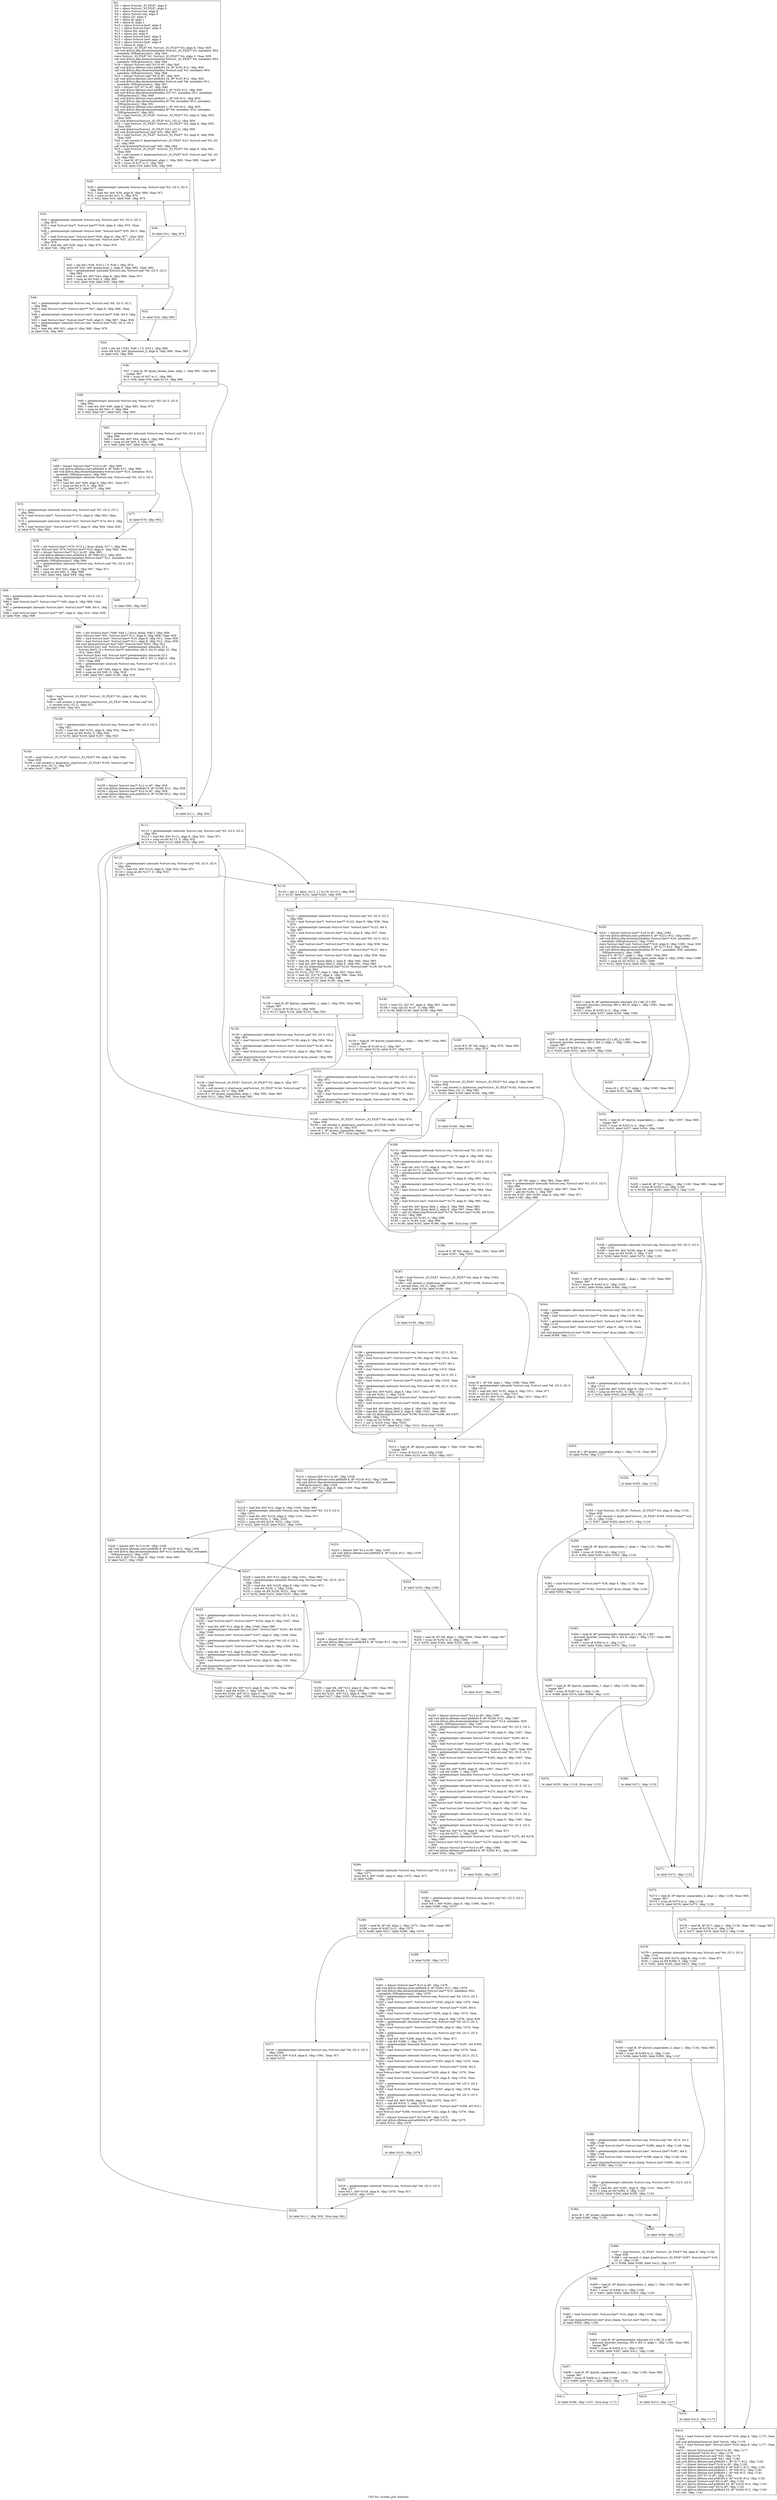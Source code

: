 digraph "CFG for 'system_join' function" {
	label="CFG for 'system_join' function";

	Node0xca4c30 [shape=record,label="{%2:\l  %3 = alloca %struct._IO_FILE*, align 8\l  %4 = alloca %struct._IO_FILE*, align 8\l  %5 = alloca %struct.seq, align 8\l  %6 = alloca %struct.seq, align 8\l  %7 = alloca i32, align 4\l  %8 = alloca i8, align 1\l  %9 = alloca i8, align 1\l  %10 = alloca %struct.line*, align 8\l  %11 = alloca %struct.line*, align 8\l  %12 = alloca i64, align 8\l  %13 = alloca i64, align 8\l  %14 = alloca %struct.line*, align 8\l  %15 = alloca %struct.line*, align 8\l  %16 = alloca %struct.line*, align 8\l  %17 = alloca i8, align 1\l  store %struct._IO_FILE* %0, %struct._IO_FILE** %3, align 8, !tbaa !839\l  call void @llvm.dbg.declare(metadata %struct._IO_FILE** %3, metadata !802,\l... metadata !DIExpression()), !dbg !843\l  store %struct._IO_FILE* %1, %struct._IO_FILE** %4, align 8, !tbaa !839\l  call void @llvm.dbg.declare(metadata %struct._IO_FILE** %4, metadata !803,\l... metadata !DIExpression()), !dbg !844\l  %18 = bitcast %struct.seq* %5 to i8*, !dbg !845\l  call void @llvm.lifetime.start.p0i8(i64 24, i8* %18) #12, !dbg !845\l  call void @llvm.dbg.declare(metadata %struct.seq* %5, metadata !804,\l... metadata !DIExpression()), !dbg !846\l  %19 = bitcast %struct.seq* %6 to i8*, !dbg !845\l  call void @llvm.lifetime.start.p0i8(i64 24, i8* %19) #12, !dbg !845\l  call void @llvm.dbg.declare(metadata %struct.seq* %6, metadata !811,\l... metadata !DIExpression()), !dbg !847\l  %20 = bitcast i32* %7 to i8*, !dbg !848\l  call void @llvm.lifetime.start.p0i8(i64 4, i8* %20) #12, !dbg !848\l  call void @llvm.dbg.declare(metadata i32* %7, metadata !812, metadata\l... !DIExpression()), !dbg !849\l  call void @llvm.lifetime.start.p0i8(i64 1, i8* %8) #12, !dbg !850\l  call void @llvm.dbg.declare(metadata i8* %8, metadata !813, metadata\l... !DIExpression()), !dbg !851\l  call void @llvm.lifetime.start.p0i8(i64 1, i8* %9) #12, !dbg !850\l  call void @llvm.dbg.declare(metadata i8* %9, metadata !814, metadata\l... !DIExpression()), !dbg !852\l  %21 = load %struct._IO_FILE*, %struct._IO_FILE** %3, align 8, !dbg !853,\l... !tbaa !839\l  call void @fadvise(%struct._IO_FILE* %21, i32 2), !dbg !854\l  %22 = load %struct._IO_FILE*, %struct._IO_FILE** %4, align 8, !dbg !855,\l... !tbaa !839\l  call void @fadvise(%struct._IO_FILE* %22, i32 2), !dbg !856\l  call void @initseq(%struct.seq* %5), !dbg !857\l  %23 = load %struct._IO_FILE*, %struct._IO_FILE** %3, align 8, !dbg !858,\l... !tbaa !839\l  %24 = call zeroext i1 @getseq(%struct._IO_FILE* %23, %struct.seq* %5, i32\l... 1), !dbg !859\l  call void @initseq(%struct.seq* %6), !dbg !860\l  %25 = load %struct._IO_FILE*, %struct._IO_FILE** %4, align 8, !dbg !861,\l... !tbaa !839\l  %26 = call zeroext i1 @getseq(%struct._IO_FILE* %25, %struct.seq* %6, i32\l... 2), !dbg !862\l  %27 = load i8, i8* @autoformat, align 1, !dbg !863, !tbaa !865, !range !867\l  %28 = trunc i8 %27 to i1, !dbg !863\l  br i1 %28, label %29, label %56, !dbg !868\l|{<s0>T|<s1>F}}"];
	Node0xca4c30:s0 -> Node0xc701d0;
	Node0xca4c30:s1 -> Node0xc70400;
	Node0xc701d0 [shape=record,label="{%29:\l\l  %30 = getelementptr inbounds %struct.seq, %struct.seq* %5, i32 0, i32 0,\l... !dbg !869\l  %31 = load i64, i64* %30, align 8, !dbg !869, !tbaa !871\l  %32 = icmp ne i64 %31, 0, !dbg !874\l  br i1 %32, label %33, label %40, !dbg !874\l|{<s0>T|<s1>F}}"];
	Node0xc701d0:s0 -> Node0xc70220;
	Node0xc701d0:s1 -> Node0xc70270;
	Node0xc70220 [shape=record,label="{%33:\l\l  %34 = getelementptr inbounds %struct.seq, %struct.seq* %5, i32 0, i32 2,\l... !dbg !875\l  %35 = load %struct.line**, %struct.line*** %34, align 8, !dbg !875, !tbaa\l... !876\l  %36 = getelementptr inbounds %struct.line*, %struct.line** %35, i64 0, !dbg\l... !877\l  %37 = load %struct.line*, %struct.line** %36, align 8, !dbg !877, !tbaa !839\l  %38 = getelementptr inbounds %struct.line, %struct.line* %37, i32 0, i32 1,\l... !dbg !878\l  %39 = load i64, i64* %38, align 8, !dbg !878, !tbaa !879\l  br label %41, !dbg !874\l}"];
	Node0xc70220 -> Node0xc702c0;
	Node0xc70270 [shape=record,label="{%40:\l\l  br label %41, !dbg !874\l}"];
	Node0xc70270 -> Node0xc702c0;
	Node0xc702c0 [shape=record,label="{%41:\l\l  %42 = phi i64 [ %39, %33 ], [ 0, %40 ], !dbg !874\l  store i64 %42, i64* @autocount_1, align 8, !dbg !882, !tbaa !883\l  %43 = getelementptr inbounds %struct.seq, %struct.seq* %6, i32 0, i32 0,\l... !dbg !884\l  %44 = load i64, i64* %43, align 8, !dbg !884, !tbaa !871\l  %45 = icmp ne i64 %44, 0, !dbg !885\l  br i1 %45, label %46, label %53, !dbg !885\l|{<s0>T|<s1>F}}"];
	Node0xc702c0:s0 -> Node0xc70310;
	Node0xc702c0:s1 -> Node0xc70360;
	Node0xc70310 [shape=record,label="{%46:\l\l  %47 = getelementptr inbounds %struct.seq, %struct.seq* %6, i32 0, i32 2,\l... !dbg !886\l  %48 = load %struct.line**, %struct.line*** %47, align 8, !dbg !886, !tbaa\l... !876\l  %49 = getelementptr inbounds %struct.line*, %struct.line** %48, i64 0, !dbg\l... !887\l  %50 = load %struct.line*, %struct.line** %49, align 8, !dbg !887, !tbaa !839\l  %51 = getelementptr inbounds %struct.line, %struct.line* %50, i32 0, i32 1,\l... !dbg !888\l  %52 = load i64, i64* %51, align 8, !dbg !888, !tbaa !879\l  br label %54, !dbg !885\l}"];
	Node0xc70310 -> Node0xc703b0;
	Node0xc70360 [shape=record,label="{%53:\l\l  br label %54, !dbg !885\l}"];
	Node0xc70360 -> Node0xc703b0;
	Node0xc703b0 [shape=record,label="{%54:\l\l  %55 = phi i64 [ %52, %46 ], [ 0, %53 ], !dbg !885\l  store i64 %55, i64* @autocount_2, align 8, !dbg !889, !tbaa !883\l  br label %56, !dbg !890\l}"];
	Node0xc703b0 -> Node0xc70400;
	Node0xc70400 [shape=record,label="{%56:\l\l  %57 = load i8, i8* @join_header_lines, align 1, !dbg !891, !tbaa !865,\l... !range !867\l  %58 = trunc i8 %57 to i1, !dbg !891\l  br i1 %58, label %59, label %110, !dbg !892\l|{<s0>T|<s1>F}}"];
	Node0xc70400:s0 -> Node0xc70450;
	Node0xc70400:s1 -> Node0xca60e0;
	Node0xc70450 [shape=record,label="{%59:\l\l  %60 = getelementptr inbounds %struct.seq, %struct.seq* %5, i32 0, i32 0,\l... !dbg !893\l  %61 = load i64, i64* %60, align 8, !dbg !893, !tbaa !871\l  %62 = icmp ne i64 %61, 0, !dbg !894\l  br i1 %62, label %67, label %63, !dbg !895\l|{<s0>T|<s1>F}}"];
	Node0xc70450:s0 -> Node0xc704f0;
	Node0xc70450:s1 -> Node0xc704a0;
	Node0xc704a0 [shape=record,label="{%63:\l\l  %64 = getelementptr inbounds %struct.seq, %struct.seq* %6, i32 0, i32 0,\l... !dbg !896\l  %65 = load i64, i64* %64, align 8, !dbg !896, !tbaa !871\l  %66 = icmp ne i64 %65, 0, !dbg !897\l  br i1 %66, label %67, label %110, !dbg !898\l|{<s0>T|<s1>F}}"];
	Node0xc704a0:s0 -> Node0xc704f0;
	Node0xc704a0:s1 -> Node0xca60e0;
	Node0xc704f0 [shape=record,label="{%67:\l\l  %68 = bitcast %struct.line** %10 to i8*, !dbg !899\l  call void @llvm.lifetime.start.p0i8(i64 8, i8* %68) #12, !dbg !899\l  call void @llvm.dbg.declare(metadata %struct.line** %10, metadata !815,\l... metadata !DIExpression()), !dbg !900\l  %69 = getelementptr inbounds %struct.seq, %struct.seq* %5, i32 0, i32 0,\l... !dbg !901\l  %70 = load i64, i64* %69, align 8, !dbg !901, !tbaa !871\l  %71 = icmp ne i64 %70, 0, !dbg !902\l  br i1 %71, label %72, label %77, !dbg !902\l|{<s0>T|<s1>F}}"];
	Node0xc704f0:s0 -> Node0xc70540;
	Node0xc704f0:s1 -> Node0xc70590;
	Node0xc70540 [shape=record,label="{%72:\l\l  %73 = getelementptr inbounds %struct.seq, %struct.seq* %5, i32 0, i32 2,\l... !dbg !903\l  %74 = load %struct.line**, %struct.line*** %73, align 8, !dbg !903, !tbaa\l... !876\l  %75 = getelementptr inbounds %struct.line*, %struct.line** %74, i64 0, !dbg\l... !904\l  %76 = load %struct.line*, %struct.line** %75, align 8, !dbg !904, !tbaa !839\l  br label %78, !dbg !902\l}"];
	Node0xc70540 -> Node0xc705e0;
	Node0xc70590 [shape=record,label="{%77:\l\l  br label %78, !dbg !902\l}"];
	Node0xc70590 -> Node0xc705e0;
	Node0xc705e0 [shape=record,label="{%78:\l\l  %79 = phi %struct.line* [ %76, %72 ], [ @uni_blank, %77 ], !dbg !902\l  store %struct.line* %79, %struct.line** %10, align 8, !dbg !900, !tbaa !839\l  %80 = bitcast %struct.line** %11 to i8*, !dbg !905\l  call void @llvm.lifetime.start.p0i8(i64 8, i8* %80) #12, !dbg !905\l  call void @llvm.dbg.declare(metadata %struct.line** %11, metadata !820,\l... metadata !DIExpression()), !dbg !906\l  %81 = getelementptr inbounds %struct.seq, %struct.seq* %6, i32 0, i32 0,\l... !dbg !907\l  %82 = load i64, i64* %81, align 8, !dbg !907, !tbaa !871\l  %83 = icmp ne i64 %82, 0, !dbg !908\l  br i1 %83, label %84, label %89, !dbg !908\l|{<s0>T|<s1>F}}"];
	Node0xc705e0:s0 -> Node0xc70630;
	Node0xc705e0:s1 -> Node0xc70680;
	Node0xc70630 [shape=record,label="{%84:\l\l  %85 = getelementptr inbounds %struct.seq, %struct.seq* %6, i32 0, i32 2,\l... !dbg !909\l  %86 = load %struct.line**, %struct.line*** %85, align 8, !dbg !909, !tbaa\l... !876\l  %87 = getelementptr inbounds %struct.line*, %struct.line** %86, i64 0, !dbg\l... !910\l  %88 = load %struct.line*, %struct.line** %87, align 8, !dbg !910, !tbaa !839\l  br label %90, !dbg !908\l}"];
	Node0xc70630 -> Node0xc706d0;
	Node0xc70680 [shape=record,label="{%89:\l\l  br label %90, !dbg !908\l}"];
	Node0xc70680 -> Node0xc706d0;
	Node0xc706d0 [shape=record,label="{%90:\l\l  %91 = phi %struct.line* [ %88, %84 ], [ @uni_blank, %89 ], !dbg !908\l  store %struct.line* %91, %struct.line** %11, align 8, !dbg !906, !tbaa !839\l  %92 = load %struct.line*, %struct.line** %10, align 8, !dbg !911, !tbaa !839\l  %93 = load %struct.line*, %struct.line** %11, align 8, !dbg !912, !tbaa !839\l  call void @prjoin(%struct.line* %92, %struct.line* %93), !dbg !913\l  store %struct.line* null, %struct.line** getelementptr inbounds ([2 x\l... %struct.line*], [2 x %struct.line*]* @prevline, i64 0, i64 0), align 16, !dbg\l... !914, !tbaa !839\l  store %struct.line* null, %struct.line** getelementptr inbounds ([2 x\l... %struct.line*], [2 x %struct.line*]* @prevline, i64 0, i64 1), align 8, !dbg\l... !915, !tbaa !839\l  %94 = getelementptr inbounds %struct.seq, %struct.seq* %5, i32 0, i32 0,\l... !dbg !916\l  %95 = load i64, i64* %94, align 8, !dbg !916, !tbaa !871\l  %96 = icmp ne i64 %95, 0, !dbg !918\l  br i1 %96, label %97, label %100, !dbg !919\l|{<s0>T|<s1>F}}"];
	Node0xc706d0:s0 -> Node0xc70720;
	Node0xc706d0:s1 -> Node0xc70770;
	Node0xc70720 [shape=record,label="{%97:\l\l  %98 = load %struct._IO_FILE*, %struct._IO_FILE** %3, align 8, !dbg !920,\l... !tbaa !839\l  %99 = call zeroext i1 @advance_seq(%struct._IO_FILE* %98, %struct.seq* %5,\l... i1 zeroext true, i32 1), !dbg !921\l  br label %100, !dbg !921\l}"];
	Node0xc70720 -> Node0xc70770;
	Node0xc70770 [shape=record,label="{%100:\l\l  %101 = getelementptr inbounds %struct.seq, %struct.seq* %6, i32 0, i32 0,\l... !dbg !922\l  %102 = load i64, i64* %101, align 8, !dbg !922, !tbaa !871\l  %103 = icmp ne i64 %102, 0, !dbg !924\l  br i1 %103, label %104, label %107, !dbg !925\l|{<s0>T|<s1>F}}"];
	Node0xc70770:s0 -> Node0xc707c0;
	Node0xc70770:s1 -> Node0xca6090;
	Node0xc707c0 [shape=record,label="{%104:\l\l  %105 = load %struct._IO_FILE*, %struct._IO_FILE** %4, align 8, !dbg !926,\l... !tbaa !839\l  %106 = call zeroext i1 @advance_seq(%struct._IO_FILE* %105, %struct.seq* %6,\l... i1 zeroext true, i32 2), !dbg !927\l  br label %107, !dbg !927\l}"];
	Node0xc707c0 -> Node0xca6090;
	Node0xca6090 [shape=record,label="{%107:\l\l  %108 = bitcast %struct.line** %11 to i8*, !dbg !928\l  call void @llvm.lifetime.end.p0i8(i64 8, i8* %108) #12, !dbg !928\l  %109 = bitcast %struct.line** %10 to i8*, !dbg !928\l  call void @llvm.lifetime.end.p0i8(i64 8, i8* %109) #12, !dbg !928\l  br label %110, !dbg !929\l}"];
	Node0xca6090 -> Node0xca60e0;
	Node0xca60e0 [shape=record,label="{%110:\l\l  br label %111, !dbg !930\l}"];
	Node0xca60e0 -> Node0xca6130;
	Node0xca6130 [shape=record,label="{%111:\l\l  %112 = getelementptr inbounds %struct.seq, %struct.seq* %5, i32 0, i32 0,\l... !dbg !931\l  %113 = load i64, i64* %112, align 8, !dbg !931, !tbaa !871\l  %114 = icmp ne i64 %113, 0, !dbg !932\l  br i1 %114, label %115, label %119, !dbg !933\l|{<s0>T|<s1>F}}"];
	Node0xca6130:s0 -> Node0xca6180;
	Node0xca6130:s1 -> Node0xca61d0;
	Node0xca6180 [shape=record,label="{%115:\l\l  %116 = getelementptr inbounds %struct.seq, %struct.seq* %6, i32 0, i32 0,\l... !dbg !934\l  %117 = load i64, i64* %116, align 8, !dbg !934, !tbaa !871\l  %118 = icmp ne i64 %117, 0, !dbg !933\l  br label %119\l}"];
	Node0xca6180 -> Node0xca61d0;
	Node0xca61d0 [shape=record,label="{%119:\l\l  %120 = phi i1 [ false, %111 ], [ %118, %115 ], !dbg !935\l  br i1 %120, label %121, label %320, !dbg !930\l|{<s0>T|<s1>F}}"];
	Node0xca61d0:s0 -> Node0xca6220;
	Node0xca61d0:s1 -> Node0xca6f40;
	Node0xca6220 [shape=record,label="{%121:\l\l  %122 = getelementptr inbounds %struct.seq, %struct.seq* %5, i32 0, i32 2,\l... !dbg !936\l  %123 = load %struct.line**, %struct.line*** %122, align 8, !dbg !936, !tbaa\l... !876\l  %124 = getelementptr inbounds %struct.line*, %struct.line** %123, i64 0,\l... !dbg !937\l  %125 = load %struct.line*, %struct.line** %124, align 8, !dbg !937, !tbaa\l... !839\l  %126 = getelementptr inbounds %struct.seq, %struct.seq* %6, i32 0, i32 2,\l... !dbg !938\l  %127 = load %struct.line**, %struct.line*** %126, align 8, !dbg !938, !tbaa\l... !876\l  %128 = getelementptr inbounds %struct.line*, %struct.line** %127, i64 0,\l... !dbg !939\l  %129 = load %struct.line*, %struct.line** %128, align 8, !dbg !939, !tbaa\l... !839\l  %130 = load i64, i64* @join_field_1, align 8, !dbg !940, !tbaa !883\l  %131 = load i64, i64* @join_field_2, align 8, !dbg !941, !tbaa !883\l  %132 = call i32 @keycmp(%struct.line* %125, %struct.line* %129, i64 %130,\l... i64 %131), !dbg !942\l  store i32 %132, i32* %7, align 4, !dbg !943, !tbaa !944\l  %133 = load i32, i32* %7, align 4, !dbg !946, !tbaa !944\l  %134 = icmp slt i32 %133, 0, !dbg !948\l  br i1 %134, label %135, label %146, !dbg !949\l|{<s0>T|<s1>F}}"];
	Node0xca6220:s0 -> Node0xca6270;
	Node0xca6220:s1 -> Node0xca6360;
	Node0xca6270 [shape=record,label="{%135:\l\l  %136 = load i8, i8* @print_unpairables_1, align 1, !dbg !950, !tbaa !865,\l... !range !867\l  %137 = trunc i8 %136 to i1, !dbg !950\l  br i1 %137, label %138, label %143, !dbg !953\l|{<s0>T|<s1>F}}"];
	Node0xca6270:s0 -> Node0xca62c0;
	Node0xca6270:s1 -> Node0xca6310;
	Node0xca62c0 [shape=record,label="{%138:\l\l  %139 = getelementptr inbounds %struct.seq, %struct.seq* %5, i32 0, i32 2,\l... !dbg !954\l  %140 = load %struct.line**, %struct.line*** %139, align 8, !dbg !954, !tbaa\l... !876\l  %141 = getelementptr inbounds %struct.line*, %struct.line** %140, i64 0,\l... !dbg !955\l  %142 = load %struct.line*, %struct.line** %141, align 8, !dbg !955, !tbaa\l... !839\l  call void @prjoin(%struct.line* %142, %struct.line* @uni_blank), !dbg !956\l  br label %143, !dbg !956\l}"];
	Node0xca62c0 -> Node0xca6310;
	Node0xca6310 [shape=record,label="{%143:\l\l  %144 = load %struct._IO_FILE*, %struct._IO_FILE** %3, align 8, !dbg !957,\l... !tbaa !839\l  %145 = call zeroext i1 @advance_seq(%struct._IO_FILE* %144, %struct.seq* %5,\l... i1 zeroext true, i32 1), !dbg !958\l  store i8 1, i8* @seen_unpairable, align 1, !dbg !959, !tbaa !865\l  br label %111, !dbg !960, !llvm.loop !961\l}"];
	Node0xca6310 -> Node0xca6130;
	Node0xca6360 [shape=record,label="{%146:\l\l  %147 = load i32, i32* %7, align 4, !dbg !963, !tbaa !944\l  %148 = icmp sgt i32 %147, 0, !dbg !965\l  br i1 %148, label %149, label %160, !dbg !966\l|{<s0>T|<s1>F}}"];
	Node0xca6360:s0 -> Node0xca63b0;
	Node0xca6360:s1 -> Node0xca64a0;
	Node0xca63b0 [shape=record,label="{%149:\l\l  %150 = load i8, i8* @print_unpairables_2, align 1, !dbg !967, !tbaa !865,\l... !range !867\l  %151 = trunc i8 %150 to i1, !dbg !967\l  br i1 %151, label %152, label %157, !dbg !970\l|{<s0>T|<s1>F}}"];
	Node0xca63b0:s0 -> Node0xca6400;
	Node0xca63b0:s1 -> Node0xca6450;
	Node0xca6400 [shape=record,label="{%152:\l\l  %153 = getelementptr inbounds %struct.seq, %struct.seq* %6, i32 0, i32 2,\l... !dbg !971\l  %154 = load %struct.line**, %struct.line*** %153, align 8, !dbg !971, !tbaa\l... !876\l  %155 = getelementptr inbounds %struct.line*, %struct.line** %154, i64 0,\l... !dbg !972\l  %156 = load %struct.line*, %struct.line** %155, align 8, !dbg !972, !tbaa\l... !839\l  call void @prjoin(%struct.line* @uni_blank, %struct.line* %156), !dbg !973\l  br label %157, !dbg !973\l}"];
	Node0xca6400 -> Node0xca6450;
	Node0xca6450 [shape=record,label="{%157:\l\l  %158 = load %struct._IO_FILE*, %struct._IO_FILE** %4, align 8, !dbg !974,\l... !tbaa !839\l  %159 = call zeroext i1 @advance_seq(%struct._IO_FILE* %158, %struct.seq* %6,\l... i1 zeroext true, i32 2), !dbg !975\l  store i8 1, i8* @seen_unpairable, align 1, !dbg !976, !tbaa !865\l  br label %111, !dbg !977, !llvm.loop !961\l}"];
	Node0xca6450 -> Node0xca6130;
	Node0xca64a0 [shape=record,label="{%160:\l\l  store i8 0, i8* %8, align 1, !dbg !978, !tbaa !865\l  br label %161, !dbg !979\l}"];
	Node0xca64a0 -> Node0xca64f0;
	Node0xca64f0 [shape=record,label="{%161:\l\l  %162 = load %struct._IO_FILE*, %struct._IO_FILE** %3, align 8, !dbg !980,\l... !tbaa !839\l  %163 = call zeroext i1 @advance_seq(%struct._IO_FILE* %162, %struct.seq* %5,\l... i1 zeroext false, i32 1), !dbg !982\l  br i1 %163, label %168, label %164, !dbg !983\l|{<s0>T|<s1>F}}"];
	Node0xca64f0:s0 -> Node0xca6590;
	Node0xca64f0:s1 -> Node0xca6540;
	Node0xca6540 [shape=record,label="{%164:\l\l  store i8 1, i8* %8, align 1, !dbg !984, !tbaa !865\l  %165 = getelementptr inbounds %struct.seq, %struct.seq* %5, i32 0, i32 0,\l... !dbg !986\l  %166 = load i64, i64* %165, align 8, !dbg !987, !tbaa !871\l  %167 = add i64 %166, 1, !dbg !987\l  store i64 %167, i64* %165, align 8, !dbg !987, !tbaa !871\l  br label %186, !dbg !988\l}"];
	Node0xca6540 -> Node0xca6630;
	Node0xca6590 [shape=record,label="{%168:\l\l  br label %169, !dbg !989\l}"];
	Node0xca6590 -> Node0xca65e0;
	Node0xca65e0 [shape=record,label="{%169:\l\l  %170 = getelementptr inbounds %struct.seq, %struct.seq* %5, i32 0, i32 2,\l... !dbg !990\l  %171 = load %struct.line**, %struct.line*** %170, align 8, !dbg !990, !tbaa\l... !876\l  %172 = getelementptr inbounds %struct.seq, %struct.seq* %5, i32 0, i32 0,\l... !dbg !991\l  %173 = load i64, i64* %172, align 8, !dbg !991, !tbaa !871\l  %174 = sub i64 %173, 1, !dbg !992\l  %175 = getelementptr inbounds %struct.line*, %struct.line** %171, i64 %174,\l... !dbg !993\l  %176 = load %struct.line*, %struct.line** %175, align 8, !dbg !993, !tbaa\l... !839\l  %177 = getelementptr inbounds %struct.seq, %struct.seq* %6, i32 0, i32 2,\l... !dbg !994\l  %178 = load %struct.line**, %struct.line*** %177, align 8, !dbg !994, !tbaa\l... !876\l  %179 = getelementptr inbounds %struct.line*, %struct.line** %178, i64 0,\l... !dbg !995\l  %180 = load %struct.line*, %struct.line** %179, align 8, !dbg !995, !tbaa\l... !839\l  %181 = load i64, i64* @join_field_1, align 8, !dbg !996, !tbaa !883\l  %182 = load i64, i64* @join_field_2, align 8, !dbg !997, !tbaa !883\l  %183 = call i32 @keycmp(%struct.line* %176, %struct.line* %180, i64 %181,\l... i64 %182), !dbg !998\l  %184 = icmp ne i32 %183, 0, !dbg !999\l  %185 = xor i1 %184, true, !dbg !999\l  br i1 %185, label %161, label %186, !dbg !989, !llvm.loop !1000\l|{<s0>T|<s1>F}}"];
	Node0xca65e0:s0 -> Node0xca64f0;
	Node0xca65e0:s1 -> Node0xca6630;
	Node0xca6630 [shape=record,label="{%186:\l\l  store i8 0, i8* %9, align 1, !dbg !1002, !tbaa !865\l  br label %187, !dbg !1003\l}"];
	Node0xca6630 -> Node0xca6680;
	Node0xca6680 [shape=record,label="{%187:\l\l  %188 = load %struct._IO_FILE*, %struct._IO_FILE** %4, align 8, !dbg !1004,\l... !tbaa !839\l  %189 = call zeroext i1 @advance_seq(%struct._IO_FILE* %188, %struct.seq* %6,\l... i1 zeroext false, i32 2), !dbg !1006\l  br i1 %189, label %194, label %190, !dbg !1007\l|{<s0>T|<s1>F}}"];
	Node0xca6680:s0 -> Node0xca6720;
	Node0xca6680:s1 -> Node0xca66d0;
	Node0xca66d0 [shape=record,label="{%190:\l\l  store i8 1, i8* %9, align 1, !dbg !1008, !tbaa !865\l  %191 = getelementptr inbounds %struct.seq, %struct.seq* %6, i32 0, i32 0,\l... !dbg !1010\l  %192 = load i64, i64* %191, align 8, !dbg !1011, !tbaa !871\l  %193 = add i64 %192, 1, !dbg !1011\l  store i64 %193, i64* %191, align 8, !dbg !1011, !tbaa !871\l  br label %212, !dbg !1012\l}"];
	Node0xca66d0 -> Node0xca67c0;
	Node0xca6720 [shape=record,label="{%194:\l\l  br label %195, !dbg !1013\l}"];
	Node0xca6720 -> Node0xca6770;
	Node0xca6770 [shape=record,label="{%195:\l\l  %196 = getelementptr inbounds %struct.seq, %struct.seq* %5, i32 0, i32 2,\l... !dbg !1014\l  %197 = load %struct.line**, %struct.line*** %196, align 8, !dbg !1014, !tbaa\l... !876\l  %198 = getelementptr inbounds %struct.line*, %struct.line** %197, i64 0,\l... !dbg !1015\l  %199 = load %struct.line*, %struct.line** %198, align 8, !dbg !1015, !tbaa\l... !839\l  %200 = getelementptr inbounds %struct.seq, %struct.seq* %6, i32 0, i32 2,\l... !dbg !1016\l  %201 = load %struct.line**, %struct.line*** %200, align 8, !dbg !1016, !tbaa\l... !876\l  %202 = getelementptr inbounds %struct.seq, %struct.seq* %6, i32 0, i32 0,\l... !dbg !1017\l  %203 = load i64, i64* %202, align 8, !dbg !1017, !tbaa !871\l  %204 = sub i64 %203, 1, !dbg !1018\l  %205 = getelementptr inbounds %struct.line*, %struct.line** %201, i64 %204,\l... !dbg !1019\l  %206 = load %struct.line*, %struct.line** %205, align 8, !dbg !1019, !tbaa\l... !839\l  %207 = load i64, i64* @join_field_1, align 8, !dbg !1020, !tbaa !883\l  %208 = load i64, i64* @join_field_2, align 8, !dbg !1021, !tbaa !883\l  %209 = call i32 @keycmp(%struct.line* %199, %struct.line* %206, i64 %207,\l... i64 %208), !dbg !1022\l  %210 = icmp ne i32 %209, 0, !dbg !1023\l  %211 = xor i1 %210, true, !dbg !1023\l  br i1 %211, label %187, label %212, !dbg !1013, !llvm.loop !1024\l|{<s0>T|<s1>F}}"];
	Node0xca6770:s0 -> Node0xca6680;
	Node0xca6770:s1 -> Node0xca67c0;
	Node0xca67c0 [shape=record,label="{%212:\l\l  %213 = load i8, i8* @print_pairables, align 1, !dbg !1026, !tbaa !865,\l... !range !867\l  %214 = trunc i8 %213 to i1, !dbg !1026\l  br i1 %214, label %215, label %253, !dbg !1027\l|{<s0>T|<s1>F}}"];
	Node0xca67c0:s0 -> Node0xca6810;
	Node0xca67c0:s1 -> Node0xca6b30;
	Node0xca6810 [shape=record,label="{%215:\l\l  %216 = bitcast i64* %12 to i8*, !dbg !1028\l  call void @llvm.lifetime.start.p0i8(i64 8, i8* %216) #12, !dbg !1028\l  call void @llvm.dbg.declare(metadata i64* %12, metadata !821, metadata\l... !DIExpression()), !dbg !1029\l  store i64 0, i64* %12, align 8, !dbg !1029, !tbaa !883\l  br label %217, !dbg !1028\l}"];
	Node0xca6810 -> Node0xca6860;
	Node0xca6860 [shape=record,label="{%217:\l\l  %218 = load i64, i64* %12, align 8, !dbg !1030, !tbaa !883\l  %219 = getelementptr inbounds %struct.seq, %struct.seq* %5, i32 0, i32 0,\l... !dbg !1031\l  %220 = load i64, i64* %219, align 8, !dbg !1031, !tbaa !871\l  %221 = sub i64 %220, 1, !dbg !1032\l  %222 = icmp ult i64 %218, %221, !dbg !1033\l  br i1 %222, label %225, label %223, !dbg !1034\l|{<s0>T|<s1>F}}"];
	Node0xca6860:s0 -> Node0xca6900;
	Node0xca6860:s1 -> Node0xca68b0;
	Node0xca68b0 [shape=record,label="{%223:\l\l  %224 = bitcast i64* %12 to i8*, !dbg !1035\l  call void @llvm.lifetime.end.p0i8(i64 8, i8* %224) #12, !dbg !1035\l  br label %252\l}"];
	Node0xca68b0 -> Node0xca6ae0;
	Node0xca6900 [shape=record,label="{%225:\l\l  %226 = bitcast i64* %13 to i8*, !dbg !1036\l  call void @llvm.lifetime.start.p0i8(i64 8, i8* %226) #12, !dbg !1036\l  call void @llvm.dbg.declare(metadata i64* %13, metadata !826, metadata\l... !DIExpression()), !dbg !1037\l  store i64 0, i64* %13, align 8, !dbg !1038, !tbaa !883\l  br label %227, !dbg !1040\l}"];
	Node0xca6900 -> Node0xca6950;
	Node0xca6950 [shape=record,label="{%227:\l\l  %228 = load i64, i64* %13, align 8, !dbg !1041, !tbaa !883\l  %229 = getelementptr inbounds %struct.seq, %struct.seq* %6, i32 0, i32 0,\l... !dbg !1043\l  %230 = load i64, i64* %229, align 8, !dbg !1043, !tbaa !871\l  %231 = sub i64 %230, 1, !dbg !1044\l  %232 = icmp ult i64 %228, %231, !dbg !1045\l  br i1 %232, label %233, label %247, !dbg !1046\l|{<s0>T|<s1>F}}"];
	Node0xca6950:s0 -> Node0xca69a0;
	Node0xca6950:s1 -> Node0xca6a40;
	Node0xca69a0 [shape=record,label="{%233:\l\l  %234 = getelementptr inbounds %struct.seq, %struct.seq* %5, i32 0, i32 2,\l... !dbg !1047\l  %235 = load %struct.line**, %struct.line*** %234, align 8, !dbg !1047, !tbaa\l... !876\l  %236 = load i64, i64* %12, align 8, !dbg !1048, !tbaa !883\l  %237 = getelementptr inbounds %struct.line*, %struct.line** %235, i64 %236,\l... !dbg !1049\l  %238 = load %struct.line*, %struct.line** %237, align 8, !dbg !1049, !tbaa\l... !839\l  %239 = getelementptr inbounds %struct.seq, %struct.seq* %6, i32 0, i32 2,\l... !dbg !1050\l  %240 = load %struct.line**, %struct.line*** %239, align 8, !dbg !1050, !tbaa\l... !876\l  %241 = load i64, i64* %13, align 8, !dbg !1051, !tbaa !883\l  %242 = getelementptr inbounds %struct.line*, %struct.line** %240, i64 %241,\l... !dbg !1052\l  %243 = load %struct.line*, %struct.line** %242, align 8, !dbg !1052, !tbaa\l... !839\l  call void @prjoin(%struct.line* %238, %struct.line* %243), !dbg !1053\l  br label %244, !dbg !1053\l}"];
	Node0xca69a0 -> Node0xca69f0;
	Node0xca69f0 [shape=record,label="{%244:\l\l  %245 = load i64, i64* %13, align 8, !dbg !1054, !tbaa !883\l  %246 = add i64 %245, 1, !dbg !1054\l  store i64 %246, i64* %13, align 8, !dbg !1054, !tbaa !883\l  br label %227, !dbg !1055, !llvm.loop !1056\l}"];
	Node0xca69f0 -> Node0xca6950;
	Node0xca6a40 [shape=record,label="{%247:\l\l  %248 = bitcast i64* %13 to i8*, !dbg !1058\l  call void @llvm.lifetime.end.p0i8(i64 8, i8* %248) #12, !dbg !1058\l  br label %249, !dbg !1059\l}"];
	Node0xca6a40 -> Node0xca6a90;
	Node0xca6a90 [shape=record,label="{%249:\l\l  %250 = load i64, i64* %12, align 8, !dbg !1060, !tbaa !883\l  %251 = add i64 %250, 1, !dbg !1060\l  store i64 %251, i64* %12, align 8, !dbg !1060, !tbaa !883\l  br label %217, !dbg !1035, !llvm.loop !1061\l}"];
	Node0xca6a90 -> Node0xca6860;
	Node0xca6ae0 [shape=record,label="{%252:\l\l  br label %253, !dbg !1063\l}"];
	Node0xca6ae0 -> Node0xca6b30;
	Node0xca6b30 [shape=record,label="{%253:\l\l  %254 = load i8, i8* %8, align 1, !dbg !1064, !tbaa !865, !range !867\l  %255 = trunc i8 %254 to i1, !dbg !1064\l  br i1 %255, label %284, label %256, !dbg !1065\l|{<s0>T|<s1>F}}"];
	Node0xca6b30:s0 -> Node0xca6cc0;
	Node0xca6b30:s1 -> Node0xca6b80;
	Node0xca6b80 [shape=record,label="{%256:\l\l  br label %257, !dbg !1066\l}"];
	Node0xca6b80 -> Node0xca6bd0;
	Node0xca6bd0 [shape=record,label="{%257:\l\l  %258 = bitcast %struct.line** %14 to i8*, !dbg !1067\l  call void @llvm.lifetime.start.p0i8(i64 8, i8* %258) #12, !dbg !1067\l  call void @llvm.dbg.declare(metadata %struct.line** %14, metadata !829,\l... metadata !DIExpression()), !dbg !1067\l  %259 = getelementptr inbounds %struct.seq, %struct.seq* %5, i32 0, i32 2,\l... !dbg !1067\l  %260 = load %struct.line**, %struct.line*** %259, align 8, !dbg !1067, !tbaa\l... !876\l  %261 = getelementptr inbounds %struct.line*, %struct.line** %260, i64 0,\l... !dbg !1067\l  %262 = load %struct.line*, %struct.line** %261, align 8, !dbg !1067, !tbaa\l... !839\l  store %struct.line* %262, %struct.line** %14, align 8, !dbg !1067, !tbaa !839\l  %263 = getelementptr inbounds %struct.seq, %struct.seq* %5, i32 0, i32 2,\l... !dbg !1067\l  %264 = load %struct.line**, %struct.line*** %263, align 8, !dbg !1067, !tbaa\l... !876\l  %265 = getelementptr inbounds %struct.seq, %struct.seq* %5, i32 0, i32 0,\l... !dbg !1067\l  %266 = load i64, i64* %265, align 8, !dbg !1067, !tbaa !871\l  %267 = sub i64 %266, 1, !dbg !1067\l  %268 = getelementptr inbounds %struct.line*, %struct.line** %264, i64 %267,\l... !dbg !1067\l  %269 = load %struct.line*, %struct.line** %268, align 8, !dbg !1067, !tbaa\l... !839\l  %270 = getelementptr inbounds %struct.seq, %struct.seq* %5, i32 0, i32 2,\l... !dbg !1067\l  %271 = load %struct.line**, %struct.line*** %270, align 8, !dbg !1067, !tbaa\l... !876\l  %272 = getelementptr inbounds %struct.line*, %struct.line** %271, i64 0,\l... !dbg !1067\l  store %struct.line* %269, %struct.line** %272, align 8, !dbg !1067, !tbaa\l... !839\l  %273 = load %struct.line*, %struct.line** %14, align 8, !dbg !1067, !tbaa\l... !839\l  %274 = getelementptr inbounds %struct.seq, %struct.seq* %5, i32 0, i32 2,\l... !dbg !1067\l  %275 = load %struct.line**, %struct.line*** %274, align 8, !dbg !1067, !tbaa\l... !876\l  %276 = getelementptr inbounds %struct.seq, %struct.seq* %5, i32 0, i32 0,\l... !dbg !1067\l  %277 = load i64, i64* %276, align 8, !dbg !1067, !tbaa !871\l  %278 = sub i64 %277, 1, !dbg !1067\l  %279 = getelementptr inbounds %struct.line*, %struct.line** %275, i64 %278,\l... !dbg !1067\l  store %struct.line* %273, %struct.line** %279, align 8, !dbg !1067, !tbaa\l... !839\l  %280 = bitcast %struct.line** %14 to i8*, !dbg !1066\l  call void @llvm.lifetime.end.p0i8(i64 8, i8* %280) #12, !dbg !1066\l  br label %281, !dbg !1067\l}"];
	Node0xca6bd0 -> Node0xca6c20;
	Node0xca6c20 [shape=record,label="{%281:\l\l  br label %282, !dbg !1067\l}"];
	Node0xca6c20 -> Node0xca6c70;
	Node0xca6c70 [shape=record,label="{%282:\l\l  %283 = getelementptr inbounds %struct.seq, %struct.seq* %5, i32 0, i32 0,\l... !dbg !1068\l  store i64 1, i64* %283, align 8, !dbg !1069, !tbaa !871\l  br label %286, !dbg !1070\l}"];
	Node0xca6c70 -> Node0xca6d10;
	Node0xca6cc0 [shape=record,label="{%284:\l\l  %285 = getelementptr inbounds %struct.seq, %struct.seq* %5, i32 0, i32 0,\l... !dbg !1071\l  store i64 0, i64* %285, align 8, !dbg !1072, !tbaa !871\l  br label %286\l}"];
	Node0xca6cc0 -> Node0xca6d10;
	Node0xca6d10 [shape=record,label="{%286:\l\l  %287 = load i8, i8* %9, align 1, !dbg !1073, !tbaa !865, !range !867\l  %288 = trunc i8 %287 to i1, !dbg !1073\l  br i1 %288, label %317, label %289, !dbg !1074\l|{<s0>T|<s1>F}}"];
	Node0xca6d10:s0 -> Node0xca6ea0;
	Node0xca6d10:s1 -> Node0xca6d60;
	Node0xca6d60 [shape=record,label="{%289:\l\l  br label %290, !dbg !1075\l}"];
	Node0xca6d60 -> Node0xca6db0;
	Node0xca6db0 [shape=record,label="{%290:\l\l  %291 = bitcast %struct.line** %15 to i8*, !dbg !1076\l  call void @llvm.lifetime.start.p0i8(i64 8, i8* %291) #12, !dbg !1076\l  call void @llvm.dbg.declare(metadata %struct.line** %15, metadata !833,\l... metadata !DIExpression()), !dbg !1076\l  %292 = getelementptr inbounds %struct.seq, %struct.seq* %6, i32 0, i32 2,\l... !dbg !1076\l  %293 = load %struct.line**, %struct.line*** %292, align 8, !dbg !1076, !tbaa\l... !876\l  %294 = getelementptr inbounds %struct.line*, %struct.line** %293, i64 0,\l... !dbg !1076\l  %295 = load %struct.line*, %struct.line** %294, align 8, !dbg !1076, !tbaa\l... !839\l  store %struct.line* %295, %struct.line** %15, align 8, !dbg !1076, !tbaa !839\l  %296 = getelementptr inbounds %struct.seq, %struct.seq* %6, i32 0, i32 2,\l... !dbg !1076\l  %297 = load %struct.line**, %struct.line*** %296, align 8, !dbg !1076, !tbaa\l... !876\l  %298 = getelementptr inbounds %struct.seq, %struct.seq* %6, i32 0, i32 0,\l... !dbg !1076\l  %299 = load i64, i64* %298, align 8, !dbg !1076, !tbaa !871\l  %300 = sub i64 %299, 1, !dbg !1076\l  %301 = getelementptr inbounds %struct.line*, %struct.line** %297, i64 %300,\l... !dbg !1076\l  %302 = load %struct.line*, %struct.line** %301, align 8, !dbg !1076, !tbaa\l... !839\l  %303 = getelementptr inbounds %struct.seq, %struct.seq* %6, i32 0, i32 2,\l... !dbg !1076\l  %304 = load %struct.line**, %struct.line*** %303, align 8, !dbg !1076, !tbaa\l... !876\l  %305 = getelementptr inbounds %struct.line*, %struct.line** %304, i64 0,\l... !dbg !1076\l  store %struct.line* %302, %struct.line** %305, align 8, !dbg !1076, !tbaa\l... !839\l  %306 = load %struct.line*, %struct.line** %15, align 8, !dbg !1076, !tbaa\l... !839\l  %307 = getelementptr inbounds %struct.seq, %struct.seq* %6, i32 0, i32 2,\l... !dbg !1076\l  %308 = load %struct.line**, %struct.line*** %307, align 8, !dbg !1076, !tbaa\l... !876\l  %309 = getelementptr inbounds %struct.seq, %struct.seq* %6, i32 0, i32 0,\l... !dbg !1076\l  %310 = load i64, i64* %309, align 8, !dbg !1076, !tbaa !871\l  %311 = sub i64 %310, 1, !dbg !1076\l  %312 = getelementptr inbounds %struct.line*, %struct.line** %308, i64 %311,\l... !dbg !1076\l  store %struct.line* %306, %struct.line** %312, align 8, !dbg !1076, !tbaa\l... !839\l  %313 = bitcast %struct.line** %15 to i8*, !dbg !1075\l  call void @llvm.lifetime.end.p0i8(i64 8, i8* %313) #12, !dbg !1075\l  br label %314, !dbg !1076\l}"];
	Node0xca6db0 -> Node0xca6e00;
	Node0xca6e00 [shape=record,label="{%314:\l\l  br label %315, !dbg !1076\l}"];
	Node0xca6e00 -> Node0xca6e50;
	Node0xca6e50 [shape=record,label="{%315:\l\l  %316 = getelementptr inbounds %struct.seq, %struct.seq* %6, i32 0, i32 0,\l... !dbg !1077\l  store i64 1, i64* %316, align 8, !dbg !1078, !tbaa !871\l  br label %319, !dbg !1079\l}"];
	Node0xca6e50 -> Node0xca6ef0;
	Node0xca6ea0 [shape=record,label="{%317:\l\l  %318 = getelementptr inbounds %struct.seq, %struct.seq* %6, i32 0, i32 0,\l... !dbg !1080\l  store i64 0, i64* %318, align 8, !dbg !1081, !tbaa !871\l  br label %319\l}"];
	Node0xca6ea0 -> Node0xca6ef0;
	Node0xca6ef0 [shape=record,label="{%319:\l\l  br label %111, !dbg !930, !llvm.loop !961\l}"];
	Node0xca6ef0 -> Node0xca6130;
	Node0xca6f40 [shape=record,label="{%320:\l\l  %321 = bitcast %struct.line** %16 to i8*, !dbg !1082\l  call void @llvm.lifetime.start.p0i8(i64 8, i8* %321) #12, !dbg !1082\l  call void @llvm.dbg.declare(metadata %struct.line** %16, metadata !837,\l... metadata !DIExpression()), !dbg !1083\l  store %struct.line* null, %struct.line** %16, align 8, !dbg !1083, !tbaa !839\l  call void @llvm.lifetime.start.p0i8(i64 1, i8* %17) #12, !dbg !1084\l  call void @llvm.dbg.declare(metadata i8* %17, metadata !838, metadata\l... !DIExpression()), !dbg !1085\l  store i8 0, i8* %17, align 1, !dbg !1085, !tbaa !865\l  %322 = load i32, i32* @check_input_order, align 4, !dbg !1086, !tbaa !1088\l  %323 = icmp ne i32 %322, 2, !dbg !1089\l  br i1 %323, label %324, label %331, !dbg !1090\l|{<s0>T|<s1>F}}"];
	Node0xca6f40:s0 -> Node0xca6f90;
	Node0xca6f40:s1 -> Node0xca7080;
	Node0xca6f90 [shape=record,label="{%324:\l\l  %325 = load i8, i8* getelementptr inbounds ([2 x i8], [2 x i8]*\l... @issued_disorder_warning, i64 0, i64 0), align 1, !dbg !1091, !tbaa !865,\l... !range !867\l  %326 = trunc i8 %325 to i1, !dbg !1091\l  br i1 %326, label %327, label %330, !dbg !1092\l|{<s0>T|<s1>F}}"];
	Node0xca6f90:s0 -> Node0xca6fe0;
	Node0xca6f90:s1 -> Node0xca7030;
	Node0xca6fe0 [shape=record,label="{%327:\l\l  %328 = load i8, i8* getelementptr inbounds ([2 x i8], [2 x i8]*\l... @issued_disorder_warning, i64 0, i64 1), align 1, !dbg !1093, !tbaa !865,\l... !range !867\l  %329 = trunc i8 %328 to i1, !dbg !1093\l  br i1 %329, label %331, label %330, !dbg !1094\l|{<s0>T|<s1>F}}"];
	Node0xca6fe0:s0 -> Node0xca7080;
	Node0xca6fe0:s1 -> Node0xca7030;
	Node0xca7030 [shape=record,label="{%330:\l\l  store i8 1, i8* %17, align 1, !dbg !1095, !tbaa !865\l  br label %331, !dbg !1096\l}"];
	Node0xca7030 -> Node0xca7080;
	Node0xca7080 [shape=record,label="{%331:\l\l  %332 = load i8, i8* @print_unpairables_1, align 1, !dbg !1097, !tbaa !865,\l... !range !867\l  %333 = trunc i8 %332 to i1, !dbg !1097\l  br i1 %333, label %337, label %334, !dbg !1099\l|{<s0>T|<s1>F}}"];
	Node0xca7080:s0 -> Node0xca7120;
	Node0xca7080:s1 -> Node0xca70d0;
	Node0xca70d0 [shape=record,label="{%334:\l\l  %335 = load i8, i8* %17, align 1, !dbg !1100, !tbaa !865, !range !867\l  %336 = trunc i8 %335 to i1, !dbg !1100\l  br i1 %336, label %337, label %372, !dbg !1101\l|{<s0>T|<s1>F}}"];
	Node0xca70d0:s0 -> Node0xca7120;
	Node0xca70d0:s1 -> Node0xca7580;
	Node0xca7120 [shape=record,label="{%337:\l\l  %338 = getelementptr inbounds %struct.seq, %struct.seq* %5, i32 0, i32 0,\l... !dbg !1102\l  %339 = load i64, i64* %338, align 8, !dbg !1102, !tbaa !871\l  %340 = icmp ne i64 %339, 0, !dbg !1103\l  br i1 %340, label %341, label %372, !dbg !1104\l|{<s0>T|<s1>F}}"];
	Node0xca7120:s0 -> Node0xca7170;
	Node0xca7120:s1 -> Node0xca7580;
	Node0xca7170 [shape=record,label="{%341:\l\l  %342 = load i8, i8* @print_unpairables_1, align 1, !dbg !1105, !tbaa !865,\l... !range !867\l  %343 = trunc i8 %342 to i1, !dbg !1105\l  br i1 %343, label %344, label %349, !dbg !1108\l|{<s0>T|<s1>F}}"];
	Node0xca7170:s0 -> Node0xca71c0;
	Node0xca7170:s1 -> Node0xca7210;
	Node0xca71c0 [shape=record,label="{%344:\l\l  %345 = getelementptr inbounds %struct.seq, %struct.seq* %5, i32 0, i32 2,\l... !dbg !1109\l  %346 = load %struct.line**, %struct.line*** %345, align 8, !dbg !1109, !tbaa\l... !876\l  %347 = getelementptr inbounds %struct.line*, %struct.line** %346, i64 0,\l... !dbg !1110\l  %348 = load %struct.line*, %struct.line** %347, align 8, !dbg !1110, !tbaa\l... !839\l  call void @prjoin(%struct.line* %348, %struct.line* @uni_blank), !dbg !1111\l  br label %349, !dbg !1111\l}"];
	Node0xca71c0 -> Node0xca7210;
	Node0xca7210 [shape=record,label="{%349:\l\l  %350 = getelementptr inbounds %struct.seq, %struct.seq* %6, i32 0, i32 0,\l... !dbg !1112\l  %351 = load i64, i64* %350, align 8, !dbg !1112, !tbaa !871\l  %352 = icmp ne i64 %351, 0, !dbg !1114\l  br i1 %352, label %353, label %354, !dbg !1115\l|{<s0>T|<s1>F}}"];
	Node0xca7210:s0 -> Node0xca7260;
	Node0xca7210:s1 -> Node0xca72b0;
	Node0xca7260 [shape=record,label="{%353:\l\l  store i8 1, i8* @seen_unpairable, align 1, !dbg !1116, !tbaa !865\l  br label %354, !dbg !1117\l}"];
	Node0xca7260 -> Node0xca72b0;
	Node0xca72b0 [shape=record,label="{%354:\l\l  br label %355, !dbg !1118\l}"];
	Node0xca72b0 -> Node0xca7300;
	Node0xca7300 [shape=record,label="{%355:\l\l  %356 = load %struct._IO_FILE*, %struct._IO_FILE** %3, align 8, !dbg !1119,\l... !tbaa !839\l  %357 = call zeroext i1 @get_line(%struct._IO_FILE* %356, %struct.line** %16,\l... i32 1), !dbg !1120\l  br i1 %357, label %358, label %371, !dbg !1118\l|{<s0>T|<s1>F}}"];
	Node0xca7300:s0 -> Node0xca7350;
	Node0xca7300:s1 -> Node0xca7530;
	Node0xca7350 [shape=record,label="{%358:\l\l  %359 = load i8, i8* @print_unpairables_1, align 1, !dbg !1121, !tbaa !865,\l... !range !867\l  %360 = trunc i8 %359 to i1, !dbg !1121\l  br i1 %360, label %361, label %363, !dbg !1124\l|{<s0>T|<s1>F}}"];
	Node0xca7350:s0 -> Node0xca73a0;
	Node0xca7350:s1 -> Node0xca73f0;
	Node0xca73a0 [shape=record,label="{%361:\l\l  %362 = load %struct.line*, %struct.line** %16, align 8, !dbg !1125, !tbaa\l... !839\l  call void @prjoin(%struct.line* %362, %struct.line* @uni_blank), !dbg !1126\l  br label %363, !dbg !1126\l}"];
	Node0xca73a0 -> Node0xca73f0;
	Node0xca73f0 [shape=record,label="{%363:\l\l  %364 = load i8, i8* getelementptr inbounds ([2 x i8], [2 x i8]*\l... @issued_disorder_warning, i64 0, i64 0), align 1, !dbg !1127, !tbaa !865,\l... !range !867\l  %365 = trunc i8 %364 to i1, !dbg !1127\l  br i1 %365, label %366, label %370, !dbg !1129\l|{<s0>T|<s1>F}}"];
	Node0xca73f0:s0 -> Node0xca7440;
	Node0xca73f0:s1 -> Node0xca74e0;
	Node0xca7440 [shape=record,label="{%366:\l\l  %367 = load i8, i8* @print_unpairables_1, align 1, !dbg !1130, !tbaa !865,\l... !range !867\l  %368 = trunc i8 %367 to i1, !dbg !1130\l  br i1 %368, label %370, label %369, !dbg !1131\l|{<s0>T|<s1>F}}"];
	Node0xca7440:s0 -> Node0xca74e0;
	Node0xca7440:s1 -> Node0xca7490;
	Node0xca7490 [shape=record,label="{%369:\l\l  br label %371, !dbg !1132\l}"];
	Node0xca7490 -> Node0xca7530;
	Node0xca74e0 [shape=record,label="{%370:\l\l  br label %355, !dbg !1118, !llvm.loop !1133\l}"];
	Node0xca74e0 -> Node0xca7300;
	Node0xca7530 [shape=record,label="{%371:\l\l  br label %372, !dbg !1135\l}"];
	Node0xca7530 -> Node0xca7580;
	Node0xca7580 [shape=record,label="{%372:\l\l  %373 = load i8, i8* @print_unpairables_2, align 1, !dbg !1136, !tbaa !865,\l... !range !867\l  %374 = trunc i8 %373 to i1, !dbg !1136\l  br i1 %374, label %378, label %375, !dbg !1138\l|{<s0>T|<s1>F}}"];
	Node0xca7580:s0 -> Node0xca7620;
	Node0xca7580:s1 -> Node0xca75d0;
	Node0xca75d0 [shape=record,label="{%375:\l\l  %376 = load i8, i8* %17, align 1, !dbg !1139, !tbaa !865, !range !867\l  %377 = trunc i8 %376 to i1, !dbg !1139\l  br i1 %377, label %378, label %413, !dbg !1140\l|{<s0>T|<s1>F}}"];
	Node0xca75d0:s0 -> Node0xca7620;
	Node0xca75d0:s1 -> Node0xca7a80;
	Node0xca7620 [shape=record,label="{%378:\l\l  %379 = getelementptr inbounds %struct.seq, %struct.seq* %6, i32 0, i32 0,\l... !dbg !1141\l  %380 = load i64, i64* %379, align 8, !dbg !1141, !tbaa !871\l  %381 = icmp ne i64 %380, 0, !dbg !1142\l  br i1 %381, label %382, label %413, !dbg !1143\l|{<s0>T|<s1>F}}"];
	Node0xca7620:s0 -> Node0xca7670;
	Node0xca7620:s1 -> Node0xca7a80;
	Node0xca7670 [shape=record,label="{%382:\l\l  %383 = load i8, i8* @print_unpairables_2, align 1, !dbg !1144, !tbaa !865,\l... !range !867\l  %384 = trunc i8 %383 to i1, !dbg !1144\l  br i1 %384, label %385, label %390, !dbg !1147\l|{<s0>T|<s1>F}}"];
	Node0xca7670:s0 -> Node0xca76c0;
	Node0xca7670:s1 -> Node0xca7710;
	Node0xca76c0 [shape=record,label="{%385:\l\l  %386 = getelementptr inbounds %struct.seq, %struct.seq* %6, i32 0, i32 2,\l... !dbg !1148\l  %387 = load %struct.line**, %struct.line*** %386, align 8, !dbg !1148, !tbaa\l... !876\l  %388 = getelementptr inbounds %struct.line*, %struct.line** %387, i64 0,\l... !dbg !1149\l  %389 = load %struct.line*, %struct.line** %388, align 8, !dbg !1149, !tbaa\l... !839\l  call void @prjoin(%struct.line* @uni_blank, %struct.line* %389), !dbg !1150\l  br label %390, !dbg !1150\l}"];
	Node0xca76c0 -> Node0xca7710;
	Node0xca7710 [shape=record,label="{%390:\l\l  %391 = getelementptr inbounds %struct.seq, %struct.seq* %5, i32 0, i32 0,\l... !dbg !1151\l  %392 = load i64, i64* %391, align 8, !dbg !1151, !tbaa !871\l  %393 = icmp ne i64 %392, 0, !dbg !1153\l  br i1 %393, label %394, label %395, !dbg !1154\l|{<s0>T|<s1>F}}"];
	Node0xca7710:s0 -> Node0xca7760;
	Node0xca7710:s1 -> Node0xca77b0;
	Node0xca7760 [shape=record,label="{%394:\l\l  store i8 1, i8* @seen_unpairable, align 1, !dbg !1155, !tbaa !865\l  br label %395, !dbg !1156\l}"];
	Node0xca7760 -> Node0xca77b0;
	Node0xca77b0 [shape=record,label="{%395:\l\l  br label %396, !dbg !1157\l}"];
	Node0xca77b0 -> Node0xca7800;
	Node0xca7800 [shape=record,label="{%396:\l\l  %397 = load %struct._IO_FILE*, %struct._IO_FILE** %4, align 8, !dbg !1158,\l... !tbaa !839\l  %398 = call zeroext i1 @get_line(%struct._IO_FILE* %397, %struct.line** %16,\l... i32 2), !dbg !1159\l  br i1 %398, label %399, label %412, !dbg !1157\l|{<s0>T|<s1>F}}"];
	Node0xca7800:s0 -> Node0xca7850;
	Node0xca7800:s1 -> Node0xca7a30;
	Node0xca7850 [shape=record,label="{%399:\l\l  %400 = load i8, i8* @print_unpairables_2, align 1, !dbg !1160, !tbaa !865,\l... !range !867\l  %401 = trunc i8 %400 to i1, !dbg !1160\l  br i1 %401, label %402, label %404, !dbg !1163\l|{<s0>T|<s1>F}}"];
	Node0xca7850:s0 -> Node0xca78a0;
	Node0xca7850:s1 -> Node0xca78f0;
	Node0xca78a0 [shape=record,label="{%402:\l\l  %403 = load %struct.line*, %struct.line** %16, align 8, !dbg !1164, !tbaa\l... !839\l  call void @prjoin(%struct.line* @uni_blank, %struct.line* %403), !dbg !1165\l  br label %404, !dbg !1165\l}"];
	Node0xca78a0 -> Node0xca78f0;
	Node0xca78f0 [shape=record,label="{%404:\l\l  %405 = load i8, i8* getelementptr inbounds ([2 x i8], [2 x i8]*\l... @issued_disorder_warning, i64 0, i64 1), align 1, !dbg !1166, !tbaa !865,\l... !range !867\l  %406 = trunc i8 %405 to i1, !dbg !1166\l  br i1 %406, label %407, label %411, !dbg !1168\l|{<s0>T|<s1>F}}"];
	Node0xca78f0:s0 -> Node0xca7940;
	Node0xca78f0:s1 -> Node0xca79e0;
	Node0xca7940 [shape=record,label="{%407:\l\l  %408 = load i8, i8* @print_unpairables_2, align 1, !dbg !1169, !tbaa !865,\l... !range !867\l  %409 = trunc i8 %408 to i1, !dbg !1169\l  br i1 %409, label %411, label %410, !dbg !1170\l|{<s0>T|<s1>F}}"];
	Node0xca7940:s0 -> Node0xca79e0;
	Node0xca7940:s1 -> Node0xca7990;
	Node0xca7990 [shape=record,label="{%410:\l\l  br label %412, !dbg !1171\l}"];
	Node0xca7990 -> Node0xca7a30;
	Node0xca79e0 [shape=record,label="{%411:\l\l  br label %396, !dbg !1157, !llvm.loop !1172\l}"];
	Node0xca79e0 -> Node0xca7800;
	Node0xca7a30 [shape=record,label="{%412:\l\l  br label %413, !dbg !1174\l}"];
	Node0xca7a30 -> Node0xca7a80;
	Node0xca7a80 [shape=record,label="{%413:\l\l  %414 = load %struct.line*, %struct.line** %16, align 8, !dbg !1175, !tbaa\l... !839\l  call void @freeline(%struct.line* %414), !dbg !1176\l  %415 = load %struct.line*, %struct.line** %16, align 8, !dbg !1177, !tbaa\l... !839\l  %416 = bitcast %struct.line* %415 to i8*, !dbg !1177\l  call void @free(i8* %416) #12, !dbg !1178\l  call void @delseq(%struct.seq* %5), !dbg !1179\l  call void @delseq(%struct.seq* %6), !dbg !1180\l  call void @llvm.lifetime.end.p0i8(i64 1, i8* %17) #12, !dbg !1181\l  %417 = bitcast %struct.line** %16 to i8*, !dbg !1181\l  call void @llvm.lifetime.end.p0i8(i64 8, i8* %417) #12, !dbg !1181\l  call void @llvm.lifetime.end.p0i8(i64 1, i8* %9) #12, !dbg !1181\l  call void @llvm.lifetime.end.p0i8(i64 1, i8* %8) #12, !dbg !1181\l  %418 = bitcast i32* %7 to i8*, !dbg !1181\l  call void @llvm.lifetime.end.p0i8(i64 4, i8* %418) #12, !dbg !1181\l  %419 = bitcast %struct.seq* %6 to i8*, !dbg !1181\l  call void @llvm.lifetime.end.p0i8(i64 24, i8* %419) #12, !dbg !1181\l  %420 = bitcast %struct.seq* %5 to i8*, !dbg !1181\l  call void @llvm.lifetime.end.p0i8(i64 24, i8* %420) #12, !dbg !1181\l  ret void, !dbg !1181\l}"];
}
